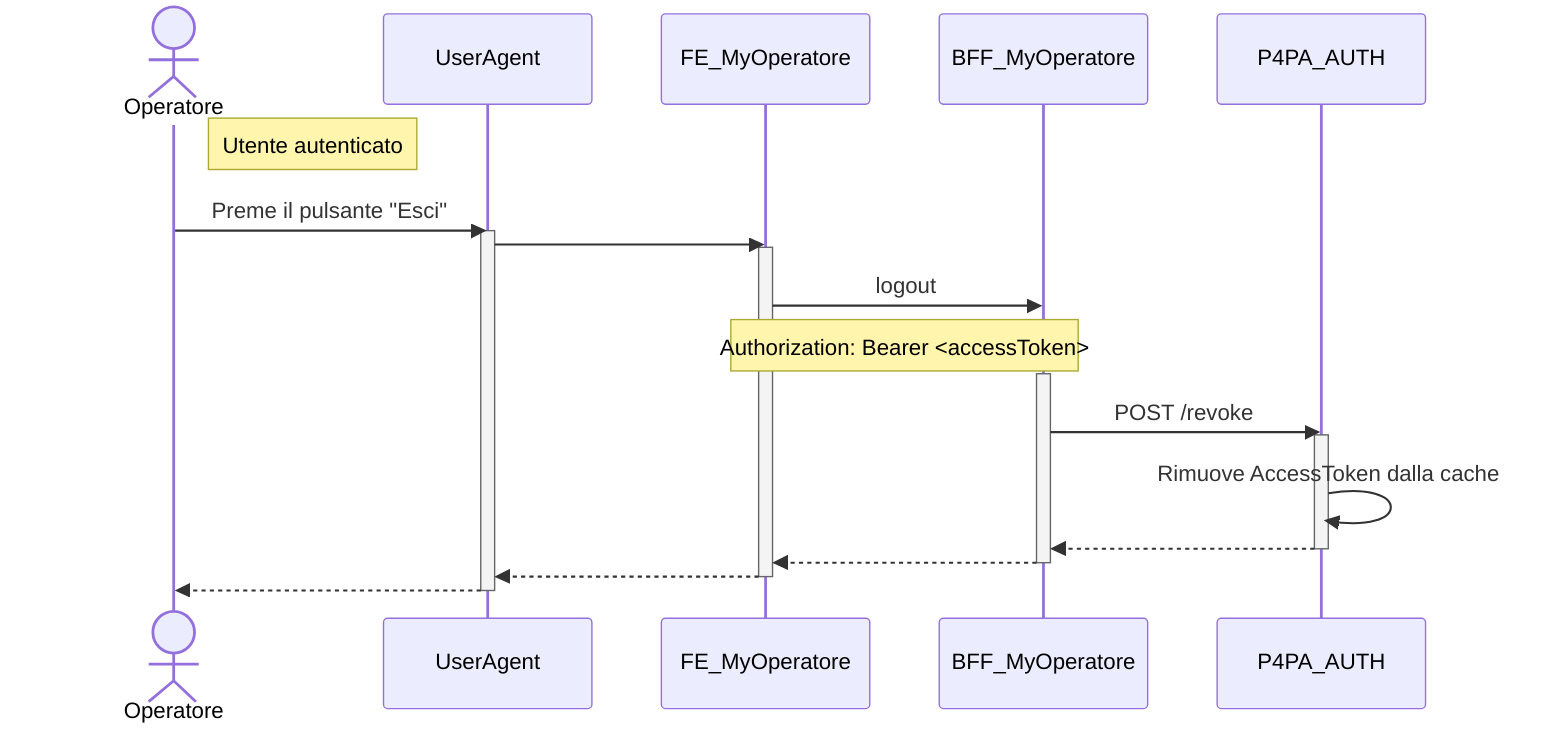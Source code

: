 sequenceDiagram
    actor Operatore
    participant UserAgent
    participant FE as FE_MyOperatore
    participant BFF as BFF_MyOperatore
    participant AUTH as P4PA_AUTH

    note right of Operatore: Utente autenticato

    Operatore ->> UserAgent: Preme il pulsante "Esci"

    activate UserAgent
        UserAgent ->> FE: #
        activate FE
            FE ->> BFF: logout
            note over FE, BFF: Authorization: Bearer <accessToken>

            activate BFF
                BFF ->> AUTH: POST /revoke
                activate AUTH
                    AUTH ->> AUTH: Rimuove AccessToken dalla cache
                    AUTH -->> BFF: #
                deactivate AUTH

                BFF -->> FE: #
            deactivate BFF

            FE -->> UserAgent: #
        deactivate FE
        UserAgent -->> Operatore: #
    deactivate UserAgent